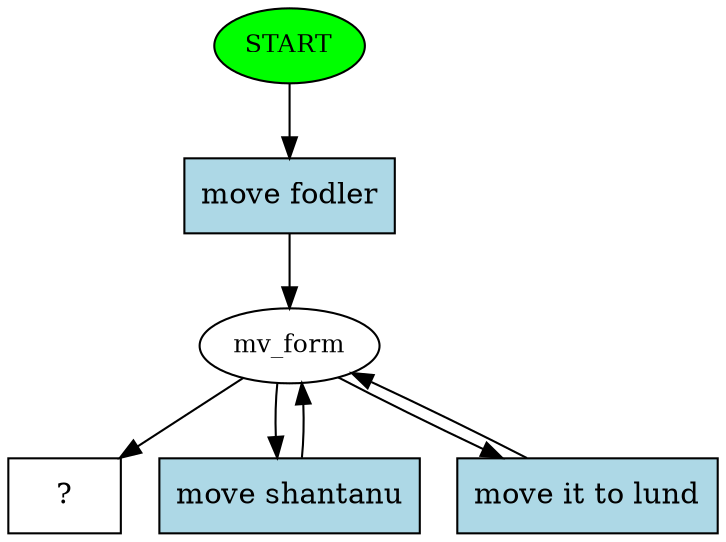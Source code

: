digraph  {
0 [class="start active", fillcolor=green, fontsize=12, label=START, style=filled];
1 [class=active, fontsize=12, label=mv_form];
4 [class="intent dashed active", label="  ?  ", shape=rect];
5 [class="intent active", fillcolor=lightblue, label="move fodler", shape=rect, style=filled];
6 [class="intent active", fillcolor=lightblue, label="move shantanu", shape=rect, style=filled];
7 [class="intent active", fillcolor=lightblue, label="move it to lund", shape=rect, style=filled];
0 -> 5  [class=active, key=0];
1 -> 4  [class=active, key=NONE, label=""];
1 -> 6  [class=active, key=0];
1 -> 7  [class=active, key=0];
5 -> 1  [class=active, key=0];
6 -> 1  [class=active, key=0];
7 -> 1  [class=active, key=0];
}
